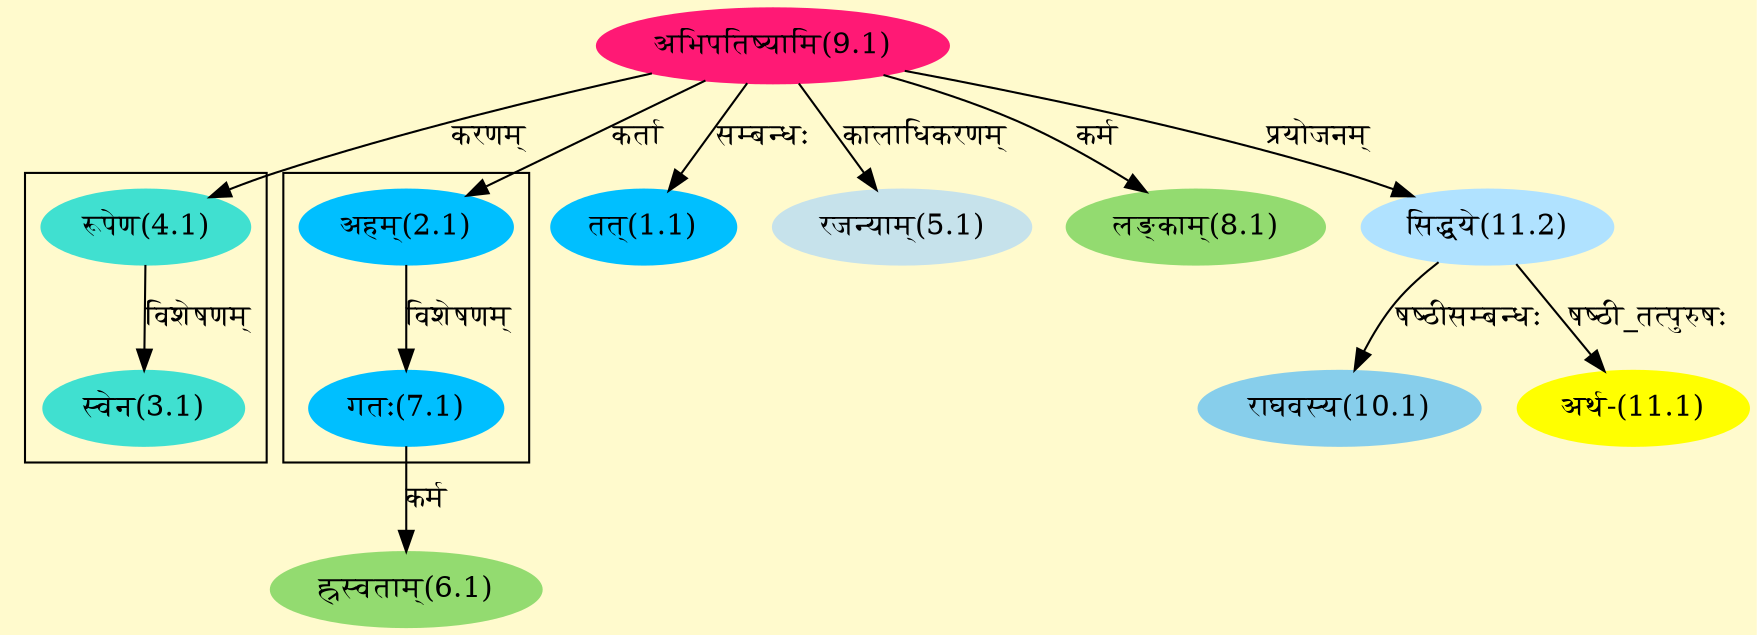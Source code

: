 digraph G{
rankdir=BT;
 compound=true;
 bgcolor="lemonchiffon1";

subgraph cluster_1{
Node3_1 [style=filled, color="#40E0D0" label = "स्वेन(3.1)"]
Node4_1 [style=filled, color="#40E0D0" label = "रूपेण(4.1)"]

}

subgraph cluster_2{
Node7_1 [style=filled, color="#00BFFF" label = "गतः(7.1)"]
Node2_1 [style=filled, color="#00BFFF" label = "अहम्(2.1)"]

}
Node1_1 [style=filled, color="#00BFFF" label = "तत्(1.1)"]
Node9_1 [style=filled, color="#FF1975" label = "अभिपतिष्यामि(9.1)"]
Node2_1 [style=filled, color="#00BFFF" label = "अहम्(2.1)"]
Node4_1 [style=filled, color="#40E0D0" label = "रूपेण(4.1)"]
Node5_1 [style=filled, color="#C6E2EB" label = "रजन्याम्(5.1)"]
Node6_1 [style=filled, color="#93DB70" label = "ह्रस्वताम्(6.1)"]
Node7_1 [style=filled, color="#00BFFF" label = "गतः(7.1)"]
Node8_1 [style=filled, color="#93DB70" label = "लङ्काम्(8.1)"]
Node [style=filled, color="" label = "()"]
Node10_1 [style=filled, color="#87CEEB" label = "राघवस्य(10.1)"]
Node11_2 [style=filled, color="#B0E2FF" label = "सिद्धये(11.2)"]
Node11_1 [style=filled, color="#FFFF00" label = "अर्थ-(11.1)"]
/* Start of Relations section */

Node1_1 -> Node9_1 [  label="सम्बन्धः"  dir="back" ]
Node2_1 -> Node9_1 [  label="कर्ता"  dir="back" ]
Node3_1 -> Node4_1 [  label="विशेषणम्"  dir="back" ]
Node4_1 -> Node9_1 [  label="करणम्"  dir="back" ]
Node5_1 -> Node9_1 [  label="कालाधिकरणम्"  dir="back" ]
Node6_1 -> Node7_1 [  label="कर्म"  dir="back" ]
Node7_1 -> Node2_1 [  label="विशेषणम्"  dir="back" ]
Node8_1 -> Node9_1 [  label="कर्म"  dir="back" ]
Node10_1 -> Node11_2 [  label="षष्ठीसम्बन्धः"  dir="back" ]
Node11_1 -> Node11_2 [  label="षष्ठी_तत्पुरुषः"  dir="back" ]
Node11_2 -> Node9_1 [  label="प्रयोजनम्"  dir="back" ]
}
